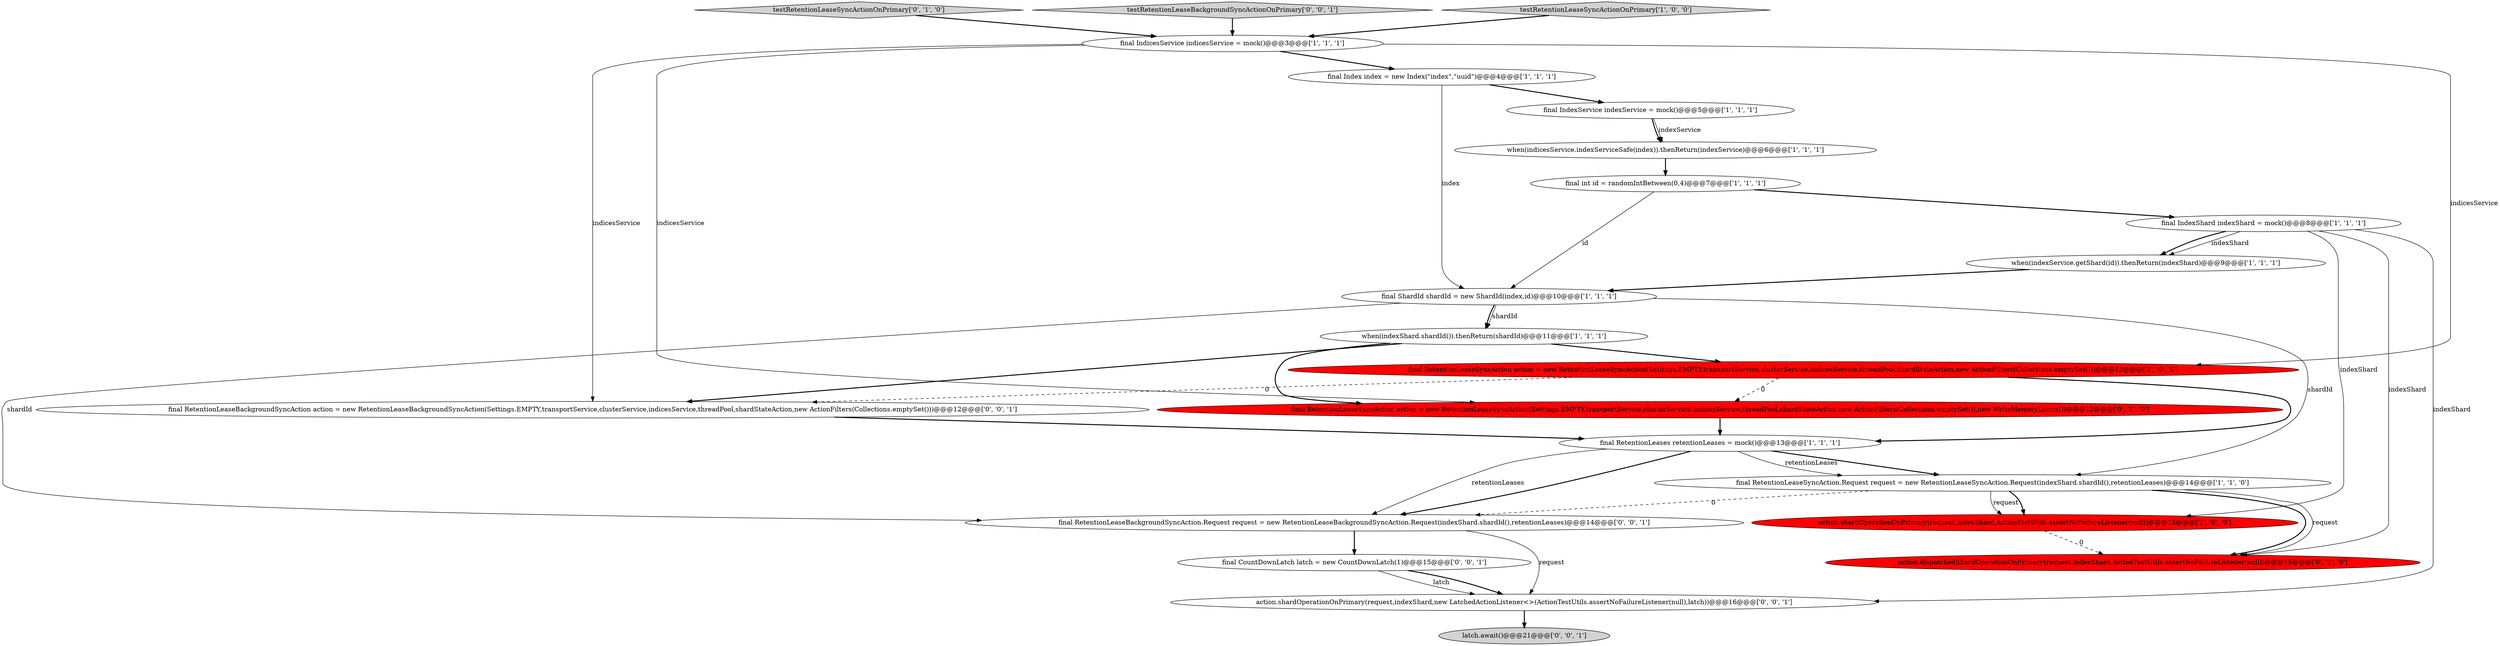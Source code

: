digraph {
15 [style = filled, label = "action.dispatchedShardOperationOnPrimary(request,indexShard,ActionTestUtils.assertNoFailureListener(null))@@@15@@@['0', '1', '0']", fillcolor = red, shape = ellipse image = "AAA1AAABBB2BBB"];
13 [style = filled, label = "action.shardOperationOnPrimary(request,indexShard,ActionTestUtils.assertNoFailureListener(null))@@@15@@@['1', '0', '0']", fillcolor = red, shape = ellipse image = "AAA1AAABBB1BBB"];
9 [style = filled, label = "final IndexService indexService = mock()@@@5@@@['1', '1', '1']", fillcolor = white, shape = ellipse image = "AAA0AAABBB1BBB"];
14 [style = filled, label = "final RetentionLeaseSyncAction action = new RetentionLeaseSyncAction(Settings.EMPTY,transportService,clusterService,indicesService,threadPool,shardStateAction,new ActionFilters(Collections.emptySet()),new WriteMemoryLimits())@@@12@@@['0', '1', '0']", fillcolor = red, shape = ellipse image = "AAA1AAABBB2BBB"];
3 [style = filled, label = "final RetentionLeaseSyncAction.Request request = new RetentionLeaseSyncAction.Request(indexShard.shardId(),retentionLeases)@@@14@@@['1', '1', '0']", fillcolor = white, shape = ellipse image = "AAA0AAABBB1BBB"];
16 [style = filled, label = "testRetentionLeaseSyncActionOnPrimary['0', '1', '0']", fillcolor = lightgray, shape = diamond image = "AAA0AAABBB2BBB"];
6 [style = filled, label = "final RetentionLeaseSyncAction action = new RetentionLeaseSyncAction(Settings.EMPTY,transportService,clusterService,indicesService,threadPool,shardStateAction,new ActionFilters(Collections.emptySet()))@@@12@@@['1', '0', '0']", fillcolor = red, shape = ellipse image = "AAA1AAABBB1BBB"];
17 [style = filled, label = "testRetentionLeaseBackgroundSyncActionOnPrimary['0', '0', '1']", fillcolor = lightgray, shape = diamond image = "AAA0AAABBB3BBB"];
8 [style = filled, label = "final IndicesService indicesService = mock()@@@3@@@['1', '1', '1']", fillcolor = white, shape = ellipse image = "AAA0AAABBB1BBB"];
11 [style = filled, label = "final IndexShard indexShard = mock()@@@8@@@['1', '1', '1']", fillcolor = white, shape = ellipse image = "AAA0AAABBB1BBB"];
0 [style = filled, label = "final Index index = new Index(\"index\",\"uuid\")@@@4@@@['1', '1', '1']", fillcolor = white, shape = ellipse image = "AAA0AAABBB1BBB"];
18 [style = filled, label = "action.shardOperationOnPrimary(request,indexShard,new LatchedActionListener<>(ActionTestUtils.assertNoFailureListener(null),latch))@@@16@@@['0', '0', '1']", fillcolor = white, shape = ellipse image = "AAA0AAABBB3BBB"];
20 [style = filled, label = "final RetentionLeaseBackgroundSyncAction.Request request = new RetentionLeaseBackgroundSyncAction.Request(indexShard.shardId(),retentionLeases)@@@14@@@['0', '0', '1']", fillcolor = white, shape = ellipse image = "AAA0AAABBB3BBB"];
22 [style = filled, label = "latch.await()@@@21@@@['0', '0', '1']", fillcolor = lightgray, shape = ellipse image = "AAA0AAABBB3BBB"];
10 [style = filled, label = "when(indicesService.indexServiceSafe(index)).thenReturn(indexService)@@@6@@@['1', '1', '1']", fillcolor = white, shape = ellipse image = "AAA0AAABBB1BBB"];
21 [style = filled, label = "final RetentionLeaseBackgroundSyncAction action = new RetentionLeaseBackgroundSyncAction(Settings.EMPTY,transportService,clusterService,indicesService,threadPool,shardStateAction,new ActionFilters(Collections.emptySet()))@@@12@@@['0', '0', '1']", fillcolor = white, shape = ellipse image = "AAA0AAABBB3BBB"];
5 [style = filled, label = "when(indexShard.shardId()).thenReturn(shardId)@@@11@@@['1', '1', '1']", fillcolor = white, shape = ellipse image = "AAA0AAABBB1BBB"];
12 [style = filled, label = "final ShardId shardId = new ShardId(index,id)@@@10@@@['1', '1', '1']", fillcolor = white, shape = ellipse image = "AAA0AAABBB1BBB"];
4 [style = filled, label = "testRetentionLeaseSyncActionOnPrimary['1', '0', '0']", fillcolor = lightgray, shape = diamond image = "AAA0AAABBB1BBB"];
2 [style = filled, label = "final int id = randomIntBetween(0,4)@@@7@@@['1', '1', '1']", fillcolor = white, shape = ellipse image = "AAA0AAABBB1BBB"];
19 [style = filled, label = "final CountDownLatch latch = new CountDownLatch(1)@@@15@@@['0', '0', '1']", fillcolor = white, shape = ellipse image = "AAA0AAABBB3BBB"];
1 [style = filled, label = "when(indexService.getShard(id)).thenReturn(indexShard)@@@9@@@['1', '1', '1']", fillcolor = white, shape = ellipse image = "AAA0AAABBB1BBB"];
7 [style = filled, label = "final RetentionLeases retentionLeases = mock()@@@13@@@['1', '1', '1']", fillcolor = white, shape = ellipse image = "AAA0AAABBB1BBB"];
17->8 [style = bold, label=""];
6->21 [style = dashed, label="0"];
0->9 [style = bold, label=""];
19->18 [style = bold, label=""];
11->1 [style = solid, label="indexShard"];
7->20 [style = solid, label="retentionLeases"];
12->5 [style = bold, label=""];
16->8 [style = bold, label=""];
11->1 [style = bold, label=""];
12->3 [style = solid, label="shardId"];
9->10 [style = solid, label="indexService"];
3->13 [style = solid, label="request"];
0->12 [style = solid, label="index"];
8->21 [style = solid, label="indicesService"];
3->15 [style = bold, label=""];
7->20 [style = bold, label=""];
9->10 [style = bold, label=""];
5->14 [style = bold, label=""];
6->14 [style = dashed, label="0"];
11->15 [style = solid, label="indexShard"];
13->15 [style = dashed, label="0"];
7->3 [style = bold, label=""];
20->18 [style = solid, label="request"];
14->7 [style = bold, label=""];
12->20 [style = solid, label="shardId"];
8->0 [style = bold, label=""];
5->21 [style = bold, label=""];
11->13 [style = solid, label="indexShard"];
18->22 [style = bold, label=""];
5->6 [style = bold, label=""];
7->3 [style = solid, label="retentionLeases"];
3->20 [style = dashed, label="0"];
1->12 [style = bold, label=""];
3->13 [style = bold, label=""];
21->7 [style = bold, label=""];
4->8 [style = bold, label=""];
19->18 [style = solid, label="latch"];
10->2 [style = bold, label=""];
8->6 [style = solid, label="indicesService"];
2->12 [style = solid, label="id"];
6->7 [style = bold, label=""];
20->19 [style = bold, label=""];
12->5 [style = solid, label="shardId"];
2->11 [style = bold, label=""];
8->14 [style = solid, label="indicesService"];
11->18 [style = solid, label="indexShard"];
3->15 [style = solid, label="request"];
}
